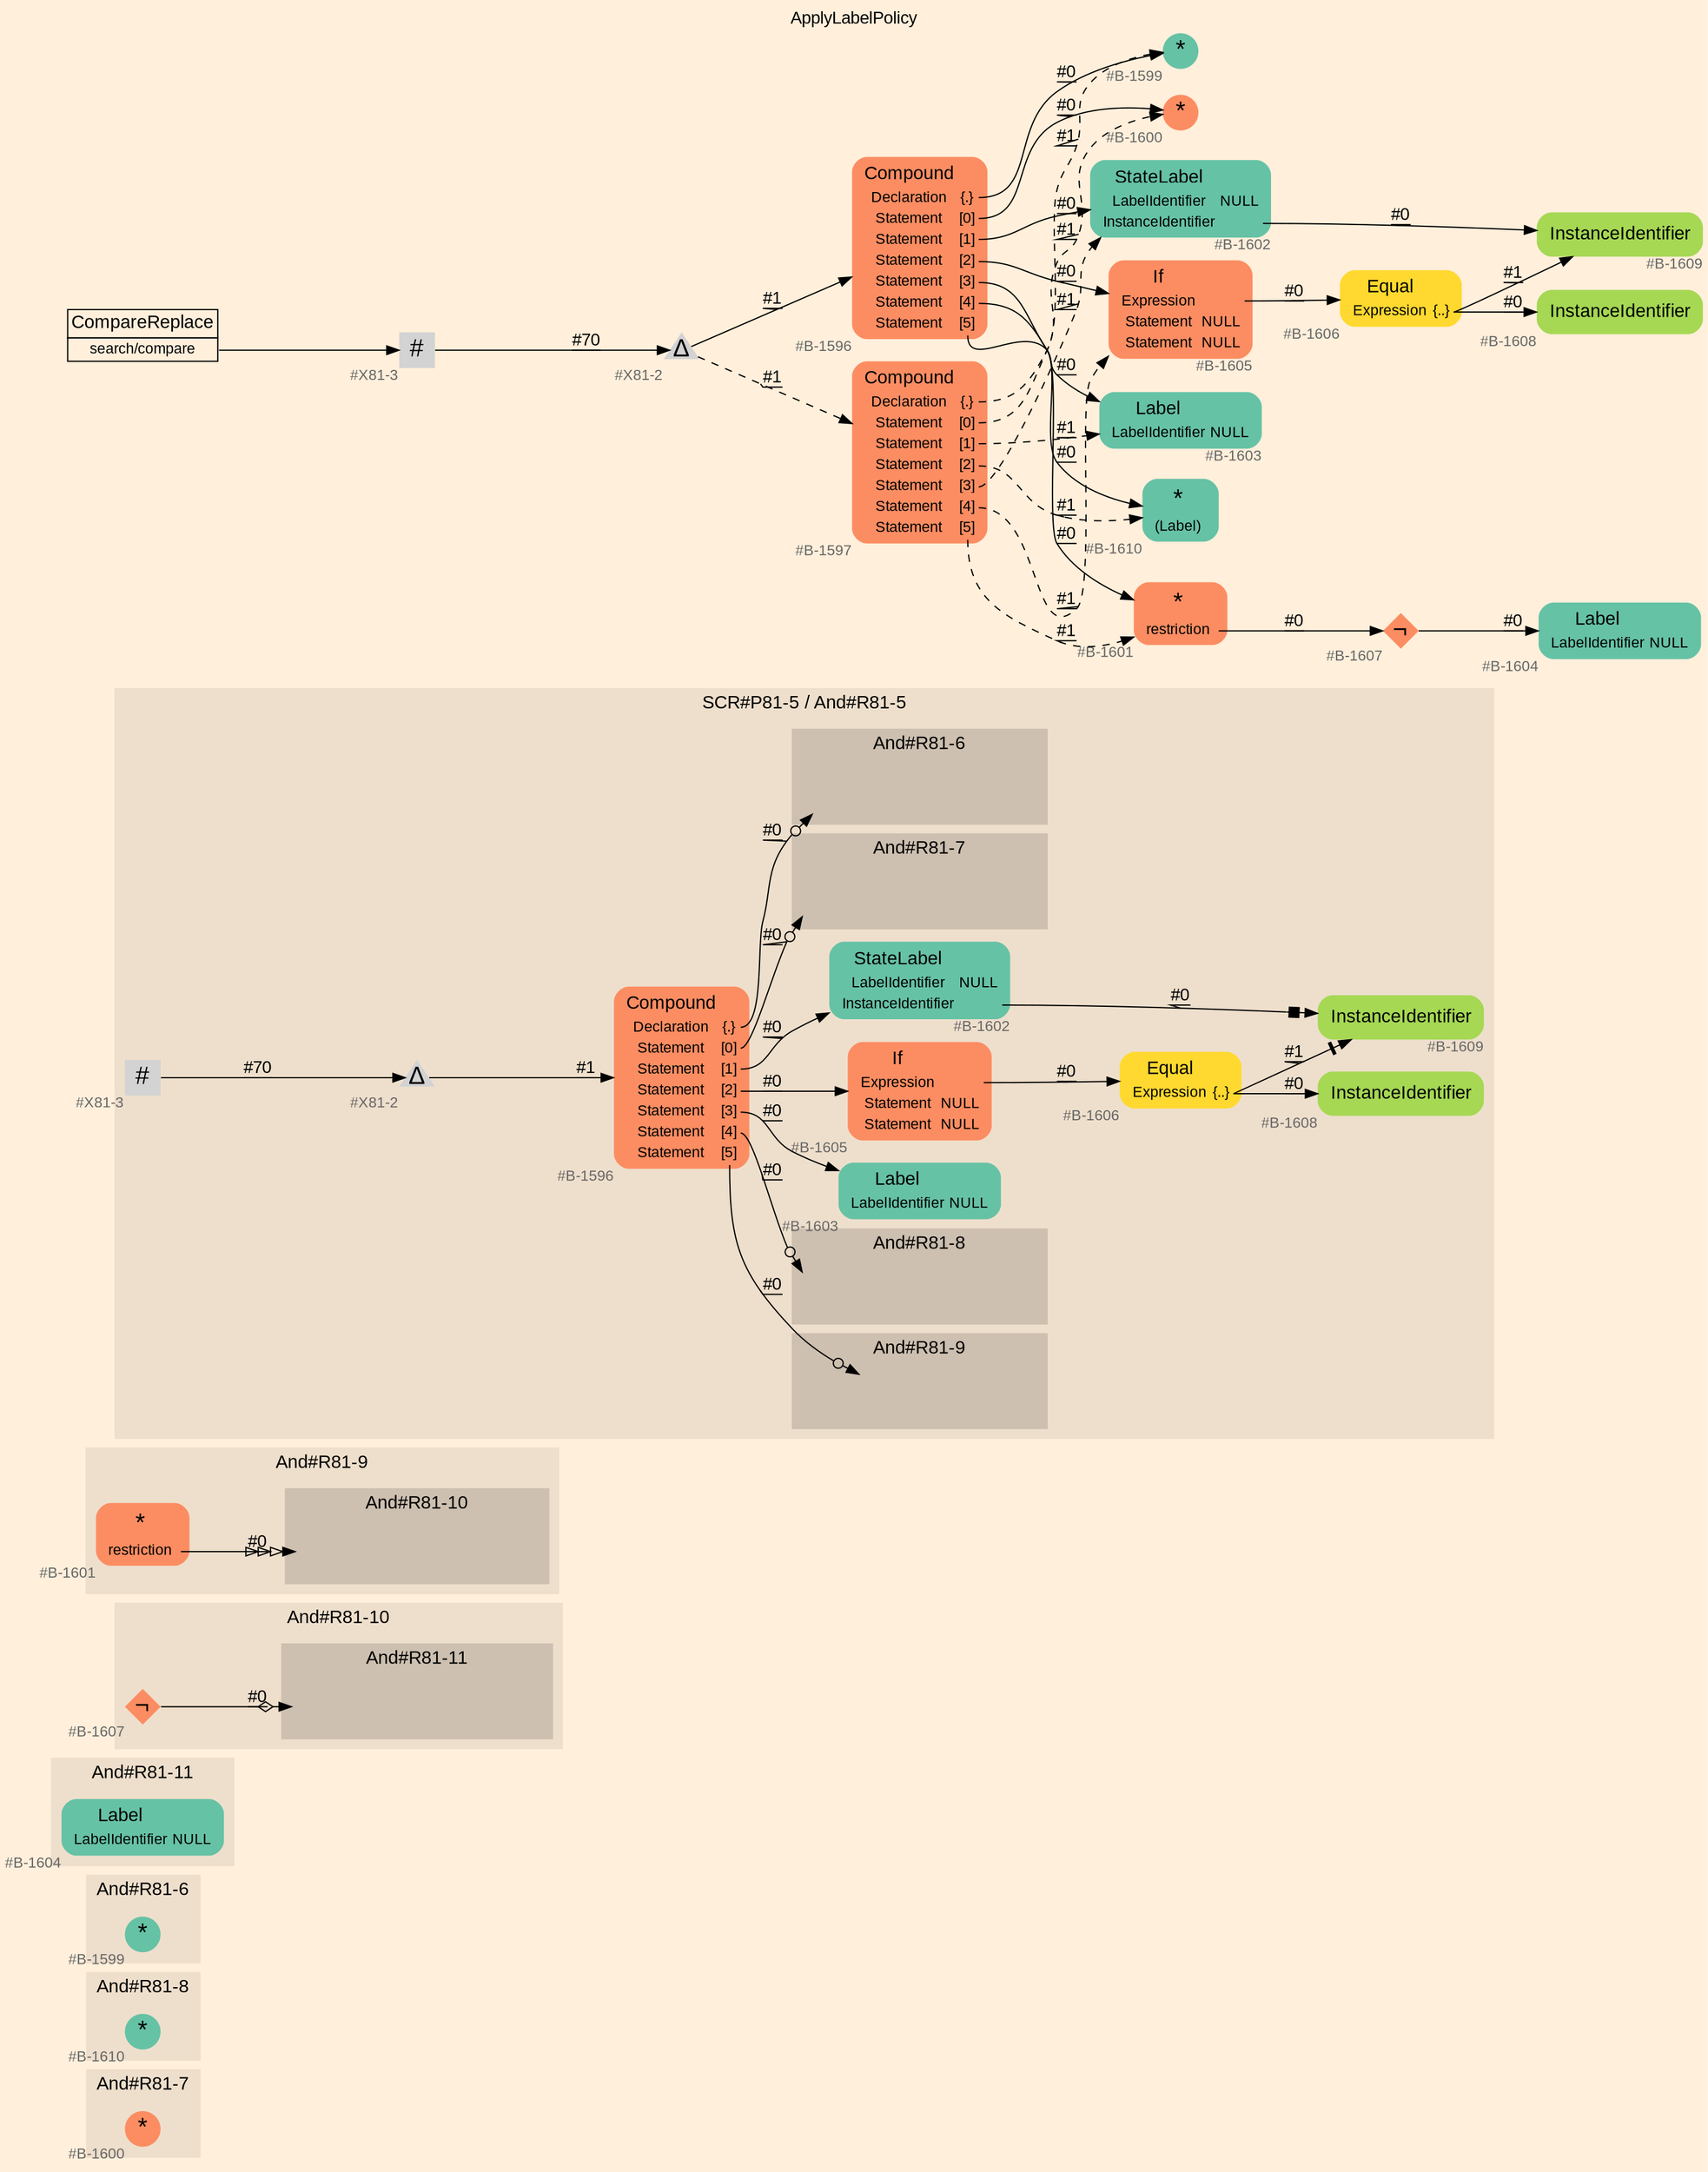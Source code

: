 digraph "ApplyLabelPolicy" {
label = "ApplyLabelPolicy"
labelloc = t
graph [
    rankdir = "LR"
    ranksep = 0.3
    bgcolor = antiquewhite1
    color = black
    fontcolor = black
    fontname = "Arial"
];
node [
    fontname = "Arial"
];
edge [
    fontname = "Arial"
];

// -------------------- figure And#R81-7 --------------------
// -------- region And#R81-7 ----------
subgraph "clusterAnd#R81-7" {
    label = "And#R81-7"
    style = "filled"
    color = antiquewhite2
    fontsize = "15"
    // -------- block And#R81-7/#B-1600 ----------
    "And#R81-7/#B-1600" [
        fillcolor = "/set28/2"
        xlabel = "#B-1600"
        fontsize = "12"
        fontcolor = grey40
        shape = "circle"
        label = <<FONT COLOR="black" POINT-SIZE="20">*</FONT>>
        style = "filled"
        penwidth = 0.0
        fixedsize = true
        width = 0.4
        height = 0.4
    ];
    
}


// -------------------- figure And#R81-8 --------------------
// -------- region And#R81-8 ----------
subgraph "clusterAnd#R81-8" {
    label = "And#R81-8"
    style = "filled"
    color = antiquewhite2
    fontsize = "15"
    // -------- block And#R81-8/#B-1610 ----------
    "And#R81-8/#B-1610" [
        fillcolor = "/set28/1"
        xlabel = "#B-1610"
        fontsize = "12"
        fontcolor = grey40
        shape = "circle"
        label = <<FONT COLOR="black" POINT-SIZE="20">*</FONT>>
        style = "filled"
        penwidth = 0.0
        fixedsize = true
        width = 0.4
        height = 0.4
    ];
    
}


// -------------------- figure And#R81-6 --------------------
// -------- region And#R81-6 ----------
subgraph "clusterAnd#R81-6" {
    label = "And#R81-6"
    style = "filled"
    color = antiquewhite2
    fontsize = "15"
    // -------- block And#R81-6/#B-1599 ----------
    "And#R81-6/#B-1599" [
        fillcolor = "/set28/1"
        xlabel = "#B-1599"
        fontsize = "12"
        fontcolor = grey40
        shape = "circle"
        label = <<FONT COLOR="black" POINT-SIZE="20">*</FONT>>
        style = "filled"
        penwidth = 0.0
        fixedsize = true
        width = 0.4
        height = 0.4
    ];
    
}


// -------------------- figure And#R81-11 --------------------
// -------- region And#R81-11 ----------
subgraph "clusterAnd#R81-11" {
    label = "And#R81-11"
    style = "filled"
    color = antiquewhite2
    fontsize = "15"
    // -------- block And#R81-11/#B-1604 ----------
    "And#R81-11/#B-1604" [
        fillcolor = "/set28/1"
        xlabel = "#B-1604"
        fontsize = "12"
        fontcolor = grey40
        shape = "plaintext"
        label = <<TABLE BORDER="0" CELLBORDER="0" CELLSPACING="0">
         <TR><TD><FONT COLOR="black" POINT-SIZE="15">Label</FONT></TD></TR>
         <TR><TD><FONT COLOR="black" POINT-SIZE="12">LabelIdentifier</FONT></TD><TD PORT="port0"><FONT COLOR="black" POINT-SIZE="12">NULL</FONT></TD></TR>
        </TABLE>>
        style = "rounded,filled"
    ];
    
}


// -------------------- figure And#R81-10 --------------------
// -------- region And#R81-10 ----------
subgraph "clusterAnd#R81-10" {
    label = "And#R81-10"
    style = "filled"
    color = antiquewhite2
    fontsize = "15"
    // -------- block And#R81-10/#B-1607 ----------
    "And#R81-10/#B-1607" [
        fillcolor = "/set28/2"
        xlabel = "#B-1607"
        fontsize = "12"
        fontcolor = grey40
        shape = "diamond"
        label = <<FONT COLOR="black" POINT-SIZE="20">¬</FONT>>
        style = "filled"
        penwidth = 0.0
        fixedsize = true
        width = 0.4
        height = 0.4
    ];
    
    // -------- region And#R81-10/And#R81-11 ----------
    subgraph "clusterAnd#R81-10/And#R81-11" {
        label = "And#R81-11"
        style = "filled"
        color = antiquewhite3
        fontsize = "15"
        // -------- block And#R81-10/And#R81-11/#B-1604 ----------
        "And#R81-10/And#R81-11/#B-1604" [
            fillcolor = "/set28/1"
            xlabel = "#B-1604"
            fontsize = "12"
            fontcolor = grey40
            shape = "none"
            style = "invisible"
        ];
        
    }
    
}

"And#R81-10/#B-1607" -> "And#R81-10/And#R81-11/#B-1604" [
    arrowhead="normalnoneodiamond"
    label = "#0"
    decorate = true
    color = black
    fontcolor = black
];


// -------------------- figure And#R81-9 --------------------
// -------- region And#R81-9 ----------
subgraph "clusterAnd#R81-9" {
    label = "And#R81-9"
    style = "filled"
    color = antiquewhite2
    fontsize = "15"
    // -------- block And#R81-9/#B-1601 ----------
    "And#R81-9/#B-1601" [
        fillcolor = "/set28/2"
        xlabel = "#B-1601"
        fontsize = "12"
        fontcolor = grey40
        shape = "plaintext"
        label = <<TABLE BORDER="0" CELLBORDER="0" CELLSPACING="0">
         <TR><TD><FONT COLOR="black" POINT-SIZE="20">*</FONT></TD></TR>
         <TR><TD><FONT COLOR="black" POINT-SIZE="12">restriction</FONT></TD><TD PORT="port0"></TD></TR>
        </TABLE>>
        style = "rounded,filled"
    ];
    
    // -------- region And#R81-9/And#R81-10 ----------
    subgraph "clusterAnd#R81-9/And#R81-10" {
        label = "And#R81-10"
        style = "filled"
        color = antiquewhite3
        fontsize = "15"
        // -------- block And#R81-9/And#R81-10/#B-1607 ----------
        "And#R81-9/And#R81-10/#B-1607" [
            fillcolor = "/set28/2"
            xlabel = "#B-1607"
            fontsize = "12"
            fontcolor = grey40
            shape = "none"
            style = "invisible"
        ];
        
    }
    
}

"And#R81-9/#B-1601":port0 -> "And#R81-9/And#R81-10/#B-1607" [
    arrowhead="normalonormalonormalonormal"
    label = "#0"
    decorate = true
    color = black
    fontcolor = black
];


// -------------------- figure And#R81-5 --------------------
// -------- region And#R81-5 ----------
subgraph "clusterAnd#R81-5" {
    label = "SCR#P81-5 / And#R81-5"
    style = "filled"
    color = antiquewhite2
    fontsize = "15"
    // -------- block And#R81-5/#B-1605 ----------
    "And#R81-5/#B-1605" [
        fillcolor = "/set28/2"
        xlabel = "#B-1605"
        fontsize = "12"
        fontcolor = grey40
        shape = "plaintext"
        label = <<TABLE BORDER="0" CELLBORDER="0" CELLSPACING="0">
         <TR><TD><FONT COLOR="black" POINT-SIZE="15">If</FONT></TD></TR>
         <TR><TD><FONT COLOR="black" POINT-SIZE="12">Expression</FONT></TD><TD PORT="port0"></TD></TR>
         <TR><TD><FONT COLOR="black" POINT-SIZE="12">Statement</FONT></TD><TD PORT="port1"><FONT COLOR="black" POINT-SIZE="12">NULL</FONT></TD></TR>
         <TR><TD><FONT COLOR="black" POINT-SIZE="12">Statement</FONT></TD><TD PORT="port2"><FONT COLOR="black" POINT-SIZE="12">NULL</FONT></TD></TR>
        </TABLE>>
        style = "rounded,filled"
    ];
    
    // -------- block And#R81-5/#B-1596 ----------
    "And#R81-5/#B-1596" [
        fillcolor = "/set28/2"
        xlabel = "#B-1596"
        fontsize = "12"
        fontcolor = grey40
        shape = "plaintext"
        label = <<TABLE BORDER="0" CELLBORDER="0" CELLSPACING="0">
         <TR><TD><FONT COLOR="black" POINT-SIZE="15">Compound</FONT></TD></TR>
         <TR><TD><FONT COLOR="black" POINT-SIZE="12">Declaration</FONT></TD><TD PORT="port0"><FONT COLOR="black" POINT-SIZE="12">{.}</FONT></TD></TR>
         <TR><TD><FONT COLOR="black" POINT-SIZE="12">Statement</FONT></TD><TD PORT="port1"><FONT COLOR="black" POINT-SIZE="12">[0]</FONT></TD></TR>
         <TR><TD><FONT COLOR="black" POINT-SIZE="12">Statement</FONT></TD><TD PORT="port2"><FONT COLOR="black" POINT-SIZE="12">[1]</FONT></TD></TR>
         <TR><TD><FONT COLOR="black" POINT-SIZE="12">Statement</FONT></TD><TD PORT="port3"><FONT COLOR="black" POINT-SIZE="12">[2]</FONT></TD></TR>
         <TR><TD><FONT COLOR="black" POINT-SIZE="12">Statement</FONT></TD><TD PORT="port4"><FONT COLOR="black" POINT-SIZE="12">[3]</FONT></TD></TR>
         <TR><TD><FONT COLOR="black" POINT-SIZE="12">Statement</FONT></TD><TD PORT="port5"><FONT COLOR="black" POINT-SIZE="12">[4]</FONT></TD></TR>
         <TR><TD><FONT COLOR="black" POINT-SIZE="12">Statement</FONT></TD><TD PORT="port6"><FONT COLOR="black" POINT-SIZE="12">[5]</FONT></TD></TR>
        </TABLE>>
        style = "rounded,filled"
    ];
    
    // -------- block And#R81-5/#B-1602 ----------
    "And#R81-5/#B-1602" [
        fillcolor = "/set28/1"
        xlabel = "#B-1602"
        fontsize = "12"
        fontcolor = grey40
        shape = "plaintext"
        label = <<TABLE BORDER="0" CELLBORDER="0" CELLSPACING="0">
         <TR><TD><FONT COLOR="black" POINT-SIZE="15">StateLabel</FONT></TD></TR>
         <TR><TD><FONT COLOR="black" POINT-SIZE="12">LabelIdentifier</FONT></TD><TD PORT="port0"><FONT COLOR="black" POINT-SIZE="12">NULL</FONT></TD></TR>
         <TR><TD><FONT COLOR="black" POINT-SIZE="12">InstanceIdentifier</FONT></TD><TD PORT="port1"></TD></TR>
        </TABLE>>
        style = "rounded,filled"
    ];
    
    // -------- block And#R81-5/#X81-3 ----------
    "And#R81-5/#X81-3" [
        xlabel = "#X81-3"
        fontsize = "12"
        fontcolor = grey40
        shape = "square"
        label = <<FONT COLOR="black" POINT-SIZE="20">#</FONT>>
        style = "filled"
        penwidth = 0.0
        fixedsize = true
        width = 0.4
        height = 0.4
    ];
    
    // -------- block And#R81-5/#B-1606 ----------
    "And#R81-5/#B-1606" [
        fillcolor = "/set28/6"
        xlabel = "#B-1606"
        fontsize = "12"
        fontcolor = grey40
        shape = "plaintext"
        label = <<TABLE BORDER="0" CELLBORDER="0" CELLSPACING="0">
         <TR><TD><FONT COLOR="black" POINT-SIZE="15">Equal</FONT></TD></TR>
         <TR><TD><FONT COLOR="black" POINT-SIZE="12">Expression</FONT></TD><TD PORT="port0"><FONT COLOR="black" POINT-SIZE="12">{..}</FONT></TD></TR>
        </TABLE>>
        style = "rounded,filled"
    ];
    
    // -------- block And#R81-5/#B-1603 ----------
    "And#R81-5/#B-1603" [
        fillcolor = "/set28/1"
        xlabel = "#B-1603"
        fontsize = "12"
        fontcolor = grey40
        shape = "plaintext"
        label = <<TABLE BORDER="0" CELLBORDER="0" CELLSPACING="0">
         <TR><TD><FONT COLOR="black" POINT-SIZE="15">Label</FONT></TD></TR>
         <TR><TD><FONT COLOR="black" POINT-SIZE="12">LabelIdentifier</FONT></TD><TD PORT="port0"><FONT COLOR="black" POINT-SIZE="12">NULL</FONT></TD></TR>
        </TABLE>>
        style = "rounded,filled"
    ];
    
    // -------- block And#R81-5/#B-1608 ----------
    "And#R81-5/#B-1608" [
        fillcolor = "/set28/5"
        xlabel = "#B-1608"
        fontsize = "12"
        fontcolor = grey40
        shape = "plaintext"
        label = <<TABLE BORDER="0" CELLBORDER="0" CELLSPACING="0">
         <TR><TD><FONT COLOR="black" POINT-SIZE="15">InstanceIdentifier</FONT></TD></TR>
        </TABLE>>
        style = "rounded,filled"
    ];
    
    // -------- block And#R81-5/#B-1609 ----------
    "And#R81-5/#B-1609" [
        fillcolor = "/set28/5"
        xlabel = "#B-1609"
        fontsize = "12"
        fontcolor = grey40
        shape = "plaintext"
        label = <<TABLE BORDER="0" CELLBORDER="0" CELLSPACING="0">
         <TR><TD><FONT COLOR="black" POINT-SIZE="15">InstanceIdentifier</FONT></TD></TR>
        </TABLE>>
        style = "rounded,filled"
    ];
    
    // -------- block And#R81-5/#X81-2 ----------
    "And#R81-5/#X81-2" [
        xlabel = "#X81-2"
        fontsize = "12"
        fontcolor = grey40
        shape = "triangle"
        label = <<FONT COLOR="black" POINT-SIZE="20">Δ</FONT>>
        style = "filled"
        penwidth = 0.0
        fixedsize = true
        width = 0.4
        height = 0.4
    ];
    
    // -------- region And#R81-5/And#R81-6 ----------
    subgraph "clusterAnd#R81-5/And#R81-6" {
        label = "And#R81-6"
        style = "filled"
        color = antiquewhite3
        fontsize = "15"
        // -------- block And#R81-5/And#R81-6/#B-1599 ----------
        "And#R81-5/And#R81-6/#B-1599" [
            fillcolor = "/set28/1"
            xlabel = "#B-1599"
            fontsize = "12"
            fontcolor = grey40
            shape = "none"
            style = "invisible"
        ];
        
    }
    
    // -------- region And#R81-5/And#R81-7 ----------
    subgraph "clusterAnd#R81-5/And#R81-7" {
        label = "And#R81-7"
        style = "filled"
        color = antiquewhite3
        fontsize = "15"
        // -------- block And#R81-5/And#R81-7/#B-1600 ----------
        "And#R81-5/And#R81-7/#B-1600" [
            fillcolor = "/set28/2"
            xlabel = "#B-1600"
            fontsize = "12"
            fontcolor = grey40
            shape = "none"
            style = "invisible"
        ];
        
    }
    
    // -------- region And#R81-5/And#R81-8 ----------
    subgraph "clusterAnd#R81-5/And#R81-8" {
        label = "And#R81-8"
        style = "filled"
        color = antiquewhite3
        fontsize = "15"
        // -------- block And#R81-5/And#R81-8/#B-1610 ----------
        "And#R81-5/And#R81-8/#B-1610" [
            fillcolor = "/set28/1"
            xlabel = "#B-1610"
            fontsize = "12"
            fontcolor = grey40
            shape = "none"
            style = "invisible"
        ];
        
    }
    
    // -------- region And#R81-5/And#R81-9 ----------
    subgraph "clusterAnd#R81-5/And#R81-9" {
        label = "And#R81-9"
        style = "filled"
        color = antiquewhite3
        fontsize = "15"
        // -------- block And#R81-5/And#R81-9/#B-1601 ----------
        "And#R81-5/And#R81-9/#B-1601" [
            fillcolor = "/set28/2"
            xlabel = "#B-1601"
            fontsize = "12"
            fontcolor = grey40
            shape = "none"
            style = "invisible"
        ];
        
    }
    
}

"And#R81-5/#B-1605":port0 -> "And#R81-5/#B-1606" [
    label = "#0"
    decorate = true
    color = black
    fontcolor = black
];

"And#R81-5/#B-1596":port0 -> "And#R81-5/And#R81-6/#B-1599" [
    arrowhead="normalnoneodot"
    label = "#0"
    decorate = true
    color = black
    fontcolor = black
];

"And#R81-5/#B-1596":port1 -> "And#R81-5/And#R81-7/#B-1600" [
    arrowhead="normalnoneodot"
    label = "#0"
    decorate = true
    color = black
    fontcolor = black
];

"And#R81-5/#B-1596":port2 -> "And#R81-5/#B-1602" [
    label = "#0"
    decorate = true
    color = black
    fontcolor = black
];

"And#R81-5/#B-1596":port3 -> "And#R81-5/#B-1605" [
    label = "#0"
    decorate = true
    color = black
    fontcolor = black
];

"And#R81-5/#B-1596":port4 -> "And#R81-5/#B-1603" [
    label = "#0"
    decorate = true
    color = black
    fontcolor = black
];

"And#R81-5/#B-1596":port5 -> "And#R81-5/And#R81-8/#B-1610" [
    arrowhead="normalnoneodot"
    label = "#0"
    decorate = true
    color = black
    fontcolor = black
];

"And#R81-5/#B-1596":port6 -> "And#R81-5/And#R81-9/#B-1601" [
    arrowhead="normalnoneodot"
    label = "#0"
    decorate = true
    color = black
    fontcolor = black
];

"And#R81-5/#B-1602":port1 -> "And#R81-5/#B-1609" [
    arrowhead="normalnonebox"
    label = "#0"
    decorate = true
    color = black
    fontcolor = black
];

"And#R81-5/#X81-3" -> "And#R81-5/#X81-2" [
    label = "#70"
    decorate = true
    color = black
    fontcolor = black
];

"And#R81-5/#B-1606":port0 -> "And#R81-5/#B-1608" [
    label = "#0"
    decorate = true
    color = black
    fontcolor = black
];

"And#R81-5/#B-1606":port0 -> "And#R81-5/#B-1609" [
    arrowhead="normalnonetee"
    label = "#1"
    decorate = true
    color = black
    fontcolor = black
];

"And#R81-5/#X81-2" -> "And#R81-5/#B-1596" [
    label = "#1"
    decorate = true
    color = black
    fontcolor = black
];


// -------------------- transformation figure --------------------
// -------- block CR#X81-4 ----------
"CR#X81-4" [
    fillcolor = antiquewhite1
    fontsize = "12"
    fontcolor = grey40
    shape = "plaintext"
    label = <<TABLE BORDER="0" CELLBORDER="1" CELLSPACING="0">
     <TR><TD><FONT COLOR="black" POINT-SIZE="15">CompareReplace</FONT></TD></TR>
     <TR><TD PORT="port0"><FONT COLOR="black" POINT-SIZE="12">search/compare</FONT></TD></TR>
    </TABLE>>
    style = "filled"
    color = black
];

// -------- block #X81-3 ----------
"#X81-3" [
    xlabel = "#X81-3"
    fontsize = "12"
    fontcolor = grey40
    shape = "square"
    label = <<FONT COLOR="black" POINT-SIZE="20">#</FONT>>
    style = "filled"
    penwidth = 0.0
    fixedsize = true
    width = 0.4
    height = 0.4
];

// -------- block #X81-2 ----------
"#X81-2" [
    xlabel = "#X81-2"
    fontsize = "12"
    fontcolor = grey40
    shape = "triangle"
    label = <<FONT COLOR="black" POINT-SIZE="20">Δ</FONT>>
    style = "filled"
    penwidth = 0.0
    fixedsize = true
    width = 0.4
    height = 0.4
];

// -------- block #B-1596 ----------
"#B-1596" [
    fillcolor = "/set28/2"
    xlabel = "#B-1596"
    fontsize = "12"
    fontcolor = grey40
    shape = "plaintext"
    label = <<TABLE BORDER="0" CELLBORDER="0" CELLSPACING="0">
     <TR><TD><FONT COLOR="black" POINT-SIZE="15">Compound</FONT></TD></TR>
     <TR><TD><FONT COLOR="black" POINT-SIZE="12">Declaration</FONT></TD><TD PORT="port0"><FONT COLOR="black" POINT-SIZE="12">{.}</FONT></TD></TR>
     <TR><TD><FONT COLOR="black" POINT-SIZE="12">Statement</FONT></TD><TD PORT="port1"><FONT COLOR="black" POINT-SIZE="12">[0]</FONT></TD></TR>
     <TR><TD><FONT COLOR="black" POINT-SIZE="12">Statement</FONT></TD><TD PORT="port2"><FONT COLOR="black" POINT-SIZE="12">[1]</FONT></TD></TR>
     <TR><TD><FONT COLOR="black" POINT-SIZE="12">Statement</FONT></TD><TD PORT="port3"><FONT COLOR="black" POINT-SIZE="12">[2]</FONT></TD></TR>
     <TR><TD><FONT COLOR="black" POINT-SIZE="12">Statement</FONT></TD><TD PORT="port4"><FONT COLOR="black" POINT-SIZE="12">[3]</FONT></TD></TR>
     <TR><TD><FONT COLOR="black" POINT-SIZE="12">Statement</FONT></TD><TD PORT="port5"><FONT COLOR="black" POINT-SIZE="12">[4]</FONT></TD></TR>
     <TR><TD><FONT COLOR="black" POINT-SIZE="12">Statement</FONT></TD><TD PORT="port6"><FONT COLOR="black" POINT-SIZE="12">[5]</FONT></TD></TR>
    </TABLE>>
    style = "rounded,filled"
];

// -------- block #B-1599 ----------
"#B-1599" [
    fillcolor = "/set28/1"
    xlabel = "#B-1599"
    fontsize = "12"
    fontcolor = grey40
    shape = "circle"
    label = <<FONT COLOR="black" POINT-SIZE="20">*</FONT>>
    style = "filled"
    penwidth = 0.0
    fixedsize = true
    width = 0.4
    height = 0.4
];

// -------- block #B-1600 ----------
"#B-1600" [
    fillcolor = "/set28/2"
    xlabel = "#B-1600"
    fontsize = "12"
    fontcolor = grey40
    shape = "circle"
    label = <<FONT COLOR="black" POINT-SIZE="20">*</FONT>>
    style = "filled"
    penwidth = 0.0
    fixedsize = true
    width = 0.4
    height = 0.4
];

// -------- block #B-1602 ----------
"#B-1602" [
    fillcolor = "/set28/1"
    xlabel = "#B-1602"
    fontsize = "12"
    fontcolor = grey40
    shape = "plaintext"
    label = <<TABLE BORDER="0" CELLBORDER="0" CELLSPACING="0">
     <TR><TD><FONT COLOR="black" POINT-SIZE="15">StateLabel</FONT></TD></TR>
     <TR><TD><FONT COLOR="black" POINT-SIZE="12">LabelIdentifier</FONT></TD><TD PORT="port0"><FONT COLOR="black" POINT-SIZE="12">NULL</FONT></TD></TR>
     <TR><TD><FONT COLOR="black" POINT-SIZE="12">InstanceIdentifier</FONT></TD><TD PORT="port1"></TD></TR>
    </TABLE>>
    style = "rounded,filled"
];

// -------- block #B-1609 ----------
"#B-1609" [
    fillcolor = "/set28/5"
    xlabel = "#B-1609"
    fontsize = "12"
    fontcolor = grey40
    shape = "plaintext"
    label = <<TABLE BORDER="0" CELLBORDER="0" CELLSPACING="0">
     <TR><TD><FONT COLOR="black" POINT-SIZE="15">InstanceIdentifier</FONT></TD></TR>
    </TABLE>>
    style = "rounded,filled"
];

// -------- block #B-1605 ----------
"#B-1605" [
    fillcolor = "/set28/2"
    xlabel = "#B-1605"
    fontsize = "12"
    fontcolor = grey40
    shape = "plaintext"
    label = <<TABLE BORDER="0" CELLBORDER="0" CELLSPACING="0">
     <TR><TD><FONT COLOR="black" POINT-SIZE="15">If</FONT></TD></TR>
     <TR><TD><FONT COLOR="black" POINT-SIZE="12">Expression</FONT></TD><TD PORT="port0"></TD></TR>
     <TR><TD><FONT COLOR="black" POINT-SIZE="12">Statement</FONT></TD><TD PORT="port1"><FONT COLOR="black" POINT-SIZE="12">NULL</FONT></TD></TR>
     <TR><TD><FONT COLOR="black" POINT-SIZE="12">Statement</FONT></TD><TD PORT="port2"><FONT COLOR="black" POINT-SIZE="12">NULL</FONT></TD></TR>
    </TABLE>>
    style = "rounded,filled"
];

// -------- block #B-1606 ----------
"#B-1606" [
    fillcolor = "/set28/6"
    xlabel = "#B-1606"
    fontsize = "12"
    fontcolor = grey40
    shape = "plaintext"
    label = <<TABLE BORDER="0" CELLBORDER="0" CELLSPACING="0">
     <TR><TD><FONT COLOR="black" POINT-SIZE="15">Equal</FONT></TD></TR>
     <TR><TD><FONT COLOR="black" POINT-SIZE="12">Expression</FONT></TD><TD PORT="port0"><FONT COLOR="black" POINT-SIZE="12">{..}</FONT></TD></TR>
    </TABLE>>
    style = "rounded,filled"
];

// -------- block #B-1608 ----------
"#B-1608" [
    fillcolor = "/set28/5"
    xlabel = "#B-1608"
    fontsize = "12"
    fontcolor = grey40
    shape = "plaintext"
    label = <<TABLE BORDER="0" CELLBORDER="0" CELLSPACING="0">
     <TR><TD><FONT COLOR="black" POINT-SIZE="15">InstanceIdentifier</FONT></TD></TR>
    </TABLE>>
    style = "rounded,filled"
];

// -------- block #B-1603 ----------
"#B-1603" [
    fillcolor = "/set28/1"
    xlabel = "#B-1603"
    fontsize = "12"
    fontcolor = grey40
    shape = "plaintext"
    label = <<TABLE BORDER="0" CELLBORDER="0" CELLSPACING="0">
     <TR><TD><FONT COLOR="black" POINT-SIZE="15">Label</FONT></TD></TR>
     <TR><TD><FONT COLOR="black" POINT-SIZE="12">LabelIdentifier</FONT></TD><TD PORT="port0"><FONT COLOR="black" POINT-SIZE="12">NULL</FONT></TD></TR>
    </TABLE>>
    style = "rounded,filled"
];

// -------- block #B-1610 ----------
"#B-1610" [
    fillcolor = "/set28/1"
    xlabel = "#B-1610"
    fontsize = "12"
    fontcolor = grey40
    shape = "plaintext"
    label = <<TABLE BORDER="0" CELLBORDER="0" CELLSPACING="0">
     <TR><TD><FONT COLOR="black" POINT-SIZE="20">*</FONT></TD></TR>
     <TR><TD><FONT COLOR="black" POINT-SIZE="12">(Label)</FONT></TD><TD PORT="port0"></TD></TR>
    </TABLE>>
    style = "rounded,filled"
];

// -------- block #B-1601 ----------
"#B-1601" [
    fillcolor = "/set28/2"
    xlabel = "#B-1601"
    fontsize = "12"
    fontcolor = grey40
    shape = "plaintext"
    label = <<TABLE BORDER="0" CELLBORDER="0" CELLSPACING="0">
     <TR><TD><FONT COLOR="black" POINT-SIZE="20">*</FONT></TD></TR>
     <TR><TD><FONT COLOR="black" POINT-SIZE="12">restriction</FONT></TD><TD PORT="port0"></TD></TR>
    </TABLE>>
    style = "rounded,filled"
];

// -------- block #B-1607 ----------
"#B-1607" [
    fillcolor = "/set28/2"
    xlabel = "#B-1607"
    fontsize = "12"
    fontcolor = grey40
    shape = "diamond"
    label = <<FONT COLOR="black" POINT-SIZE="20">¬</FONT>>
    style = "filled"
    penwidth = 0.0
    fixedsize = true
    width = 0.4
    height = 0.4
];

// -------- block #B-1604 ----------
"#B-1604" [
    fillcolor = "/set28/1"
    xlabel = "#B-1604"
    fontsize = "12"
    fontcolor = grey40
    shape = "plaintext"
    label = <<TABLE BORDER="0" CELLBORDER="0" CELLSPACING="0">
     <TR><TD><FONT COLOR="black" POINT-SIZE="15">Label</FONT></TD></TR>
     <TR><TD><FONT COLOR="black" POINT-SIZE="12">LabelIdentifier</FONT></TD><TD PORT="port0"><FONT COLOR="black" POINT-SIZE="12">NULL</FONT></TD></TR>
    </TABLE>>
    style = "rounded,filled"
];

// -------- block #B-1597 ----------
"#B-1597" [
    fillcolor = "/set28/2"
    xlabel = "#B-1597"
    fontsize = "12"
    fontcolor = grey40
    shape = "plaintext"
    label = <<TABLE BORDER="0" CELLBORDER="0" CELLSPACING="0">
     <TR><TD><FONT COLOR="black" POINT-SIZE="15">Compound</FONT></TD></TR>
     <TR><TD><FONT COLOR="black" POINT-SIZE="12">Declaration</FONT></TD><TD PORT="port0"><FONT COLOR="black" POINT-SIZE="12">{.}</FONT></TD></TR>
     <TR><TD><FONT COLOR="black" POINT-SIZE="12">Statement</FONT></TD><TD PORT="port1"><FONT COLOR="black" POINT-SIZE="12">[0]</FONT></TD></TR>
     <TR><TD><FONT COLOR="black" POINT-SIZE="12">Statement</FONT></TD><TD PORT="port2"><FONT COLOR="black" POINT-SIZE="12">[1]</FONT></TD></TR>
     <TR><TD><FONT COLOR="black" POINT-SIZE="12">Statement</FONT></TD><TD PORT="port3"><FONT COLOR="black" POINT-SIZE="12">[2]</FONT></TD></TR>
     <TR><TD><FONT COLOR="black" POINT-SIZE="12">Statement</FONT></TD><TD PORT="port4"><FONT COLOR="black" POINT-SIZE="12">[3]</FONT></TD></TR>
     <TR><TD><FONT COLOR="black" POINT-SIZE="12">Statement</FONT></TD><TD PORT="port5"><FONT COLOR="black" POINT-SIZE="12">[4]</FONT></TD></TR>
     <TR><TD><FONT COLOR="black" POINT-SIZE="12">Statement</FONT></TD><TD PORT="port6"><FONT COLOR="black" POINT-SIZE="12">[5]</FONT></TD></TR>
    </TABLE>>
    style = "rounded,filled"
];

"CR#X81-4":port0 -> "#X81-3" [
    label = ""
    decorate = true
    color = black
    fontcolor = black
];

"#X81-3" -> "#X81-2" [
    label = "#70"
    decorate = true
    color = black
    fontcolor = black
];

"#X81-2" -> "#B-1596" [
    label = "#1"
    decorate = true
    color = black
    fontcolor = black
];

"#X81-2" -> "#B-1597" [
    style="dashed"
    label = "#1"
    decorate = true
    color = black
    fontcolor = black
];

"#B-1596":port0 -> "#B-1599" [
    label = "#0"
    decorate = true
    color = black
    fontcolor = black
];

"#B-1596":port1 -> "#B-1600" [
    label = "#0"
    decorate = true
    color = black
    fontcolor = black
];

"#B-1596":port2 -> "#B-1602" [
    label = "#0"
    decorate = true
    color = black
    fontcolor = black
];

"#B-1596":port3 -> "#B-1605" [
    label = "#0"
    decorate = true
    color = black
    fontcolor = black
];

"#B-1596":port4 -> "#B-1603" [
    label = "#0"
    decorate = true
    color = black
    fontcolor = black
];

"#B-1596":port5 -> "#B-1610" [
    label = "#0"
    decorate = true
    color = black
    fontcolor = black
];

"#B-1596":port6 -> "#B-1601" [
    label = "#0"
    decorate = true
    color = black
    fontcolor = black
];

"#B-1602":port1 -> "#B-1609" [
    label = "#0"
    decorate = true
    color = black
    fontcolor = black
];

"#B-1605":port0 -> "#B-1606" [
    label = "#0"
    decorate = true
    color = black
    fontcolor = black
];

"#B-1606":port0 -> "#B-1608" [
    label = "#0"
    decorate = true
    color = black
    fontcolor = black
];

"#B-1606":port0 -> "#B-1609" [
    label = "#1"
    decorate = true
    color = black
    fontcolor = black
];

"#B-1601":port0 -> "#B-1607" [
    label = "#0"
    decorate = true
    color = black
    fontcolor = black
];

"#B-1607" -> "#B-1604" [
    label = "#0"
    decorate = true
    color = black
    fontcolor = black
];

"#B-1597":port0 -> "#B-1599" [
    style="dashed"
    label = "#1"
    decorate = true
    color = black
    fontcolor = black
];

"#B-1597":port1 -> "#B-1600" [
    style="dashed"
    label = "#1"
    decorate = true
    color = black
    fontcolor = black
];

"#B-1597":port2 -> "#B-1603" [
    style="dashed"
    label = "#1"
    decorate = true
    color = black
    fontcolor = black
];

"#B-1597":port3 -> "#B-1610" [
    style="dashed"
    label = "#1"
    decorate = true
    color = black
    fontcolor = black
];

"#B-1597":port4 -> "#B-1602" [
    style="dashed"
    label = "#1"
    decorate = true
    color = black
    fontcolor = black
];

"#B-1597":port5 -> "#B-1605" [
    style="dashed"
    label = "#1"
    decorate = true
    color = black
    fontcolor = black
];

"#B-1597":port6 -> "#B-1601" [
    style="dashed"
    label = "#1"
    decorate = true
    color = black
    fontcolor = black
];


}
